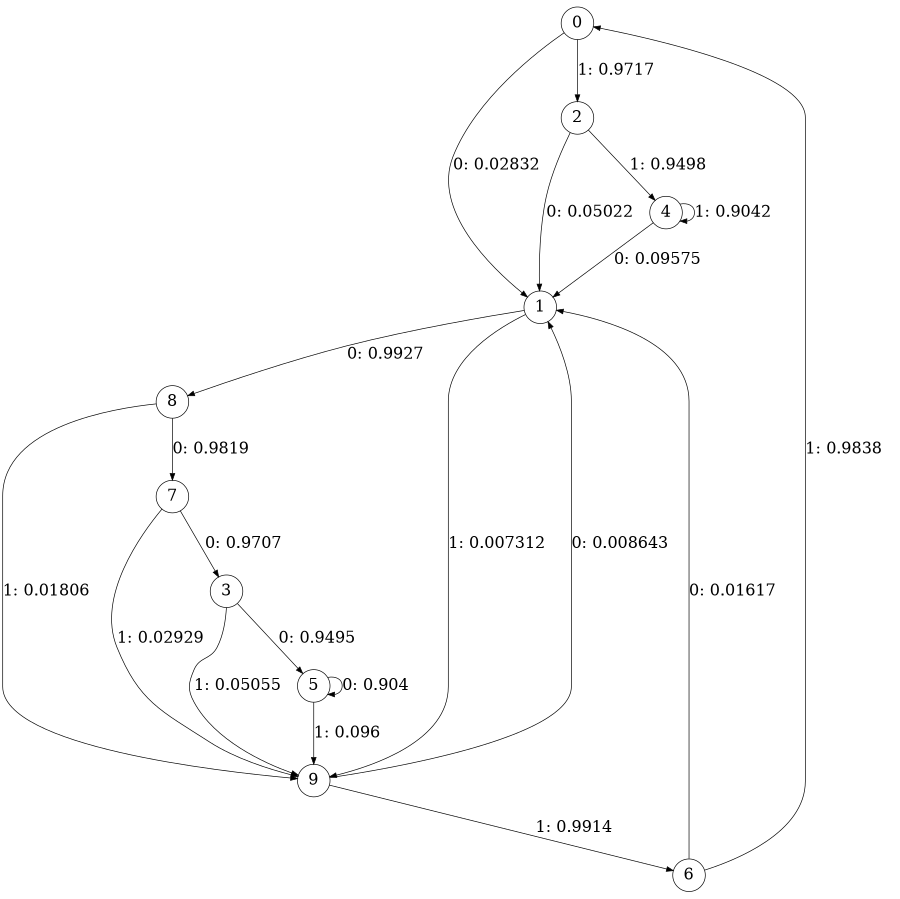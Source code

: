 digraph "ch3_random_source_L7" {
size = "6,8.5";
ratio = "fill";
node [shape = circle];
node [fontsize = 24];
edge [fontsize = 24];
0 -> 1 [label = "0: 0.02832  "];
0 -> 2 [label = "1: 0.9717   "];
1 -> 8 [label = "0: 0.9927   "];
1 -> 9 [label = "1: 0.007312  "];
2 -> 1 [label = "0: 0.05022  "];
2 -> 4 [label = "1: 0.9498   "];
3 -> 5 [label = "0: 0.9495   "];
3 -> 9 [label = "1: 0.05055  "];
4 -> 1 [label = "0: 0.09575  "];
4 -> 4 [label = "1: 0.9042   "];
5 -> 5 [label = "0: 0.904    "];
5 -> 9 [label = "1: 0.096    "];
6 -> 1 [label = "0: 0.01617  "];
6 -> 0 [label = "1: 0.9838   "];
7 -> 3 [label = "0: 0.9707   "];
7 -> 9 [label = "1: 0.02929  "];
8 -> 7 [label = "0: 0.9819   "];
8 -> 9 [label = "1: 0.01806  "];
9 -> 1 [label = "0: 0.008643  "];
9 -> 6 [label = "1: 0.9914   "];
}